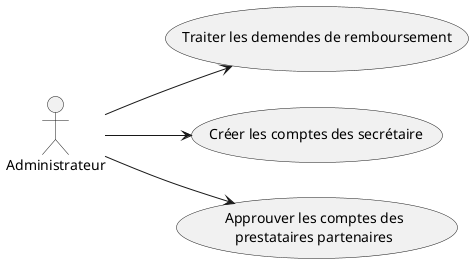 @startuml
left to right direction
(Traiter les demendes de remboursement) as (1)
(Créer les comptes des secrétaire) as (2)
(Approuver les comptes des\nprestataires partenaires) as (3)
Administrateur --> (1)
Administrateur --> (2)
Administrateur --> (3)
@enduml
